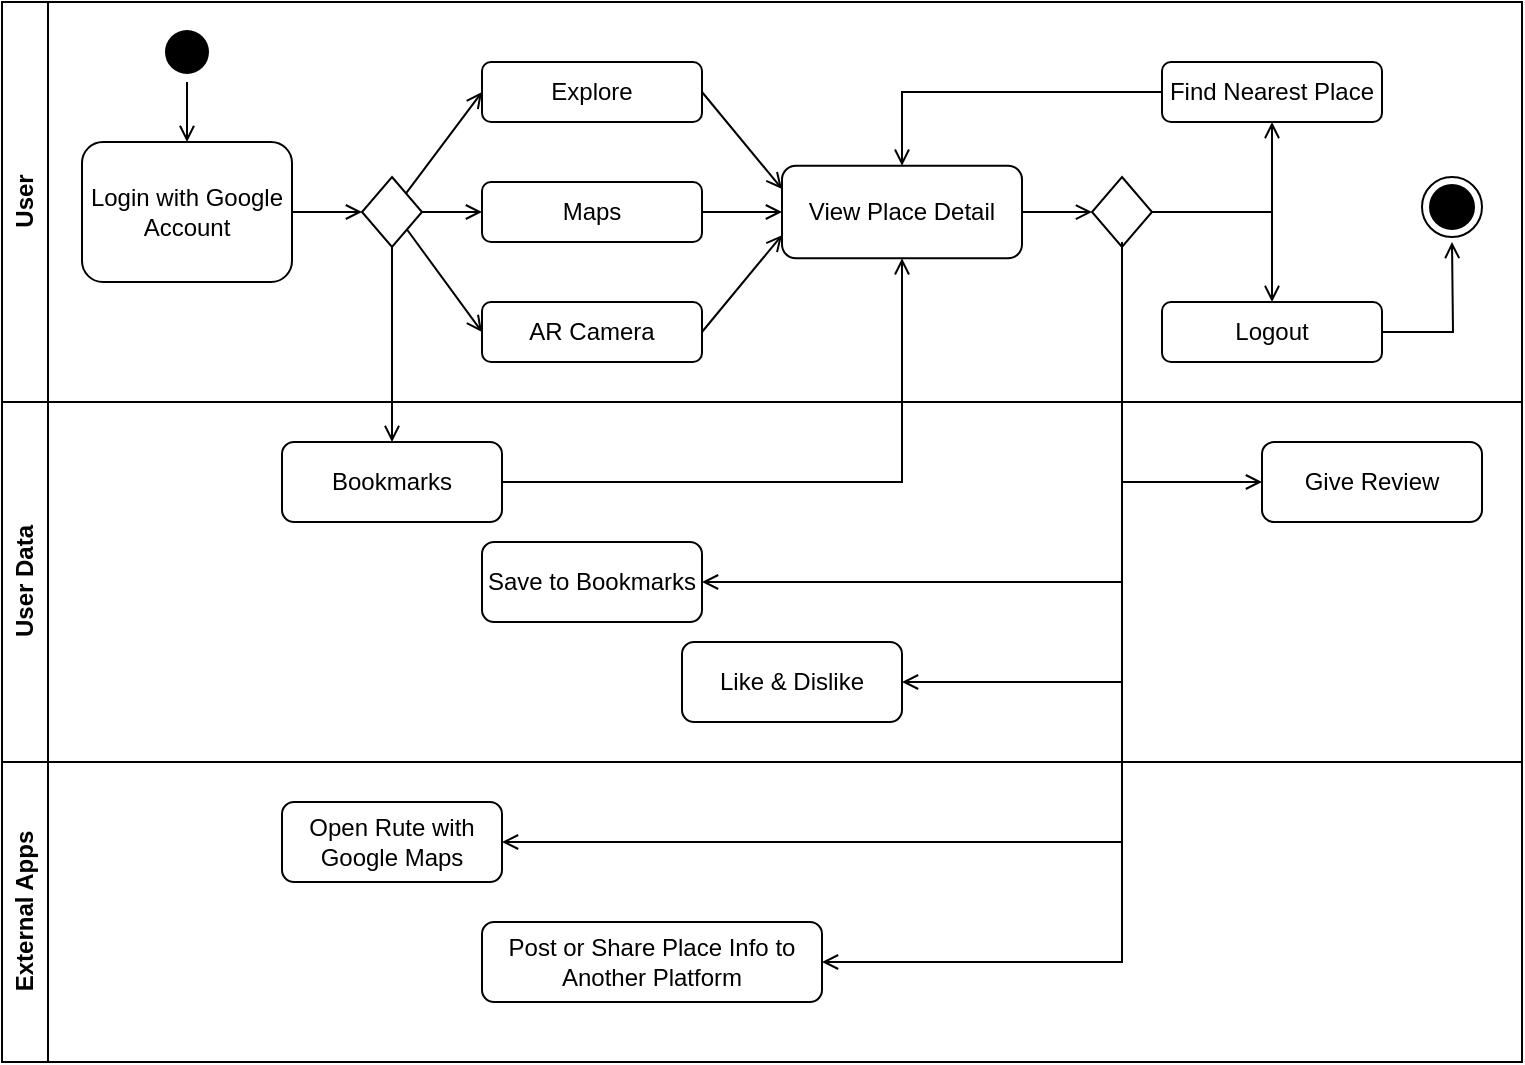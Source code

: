 <mxfile version="24.7.7">
  <diagram name="Page-1" id="e7e014a7-5840-1c2e-5031-d8a46d1fe8dd">
    <mxGraphModel dx="1095" dy="615" grid="1" gridSize="10" guides="1" tooltips="1" connect="1" arrows="1" fold="1" page="1" pageScale="1" pageWidth="1169" pageHeight="826" background="none" math="0" shadow="0">
      <root>
        <mxCell id="0" />
        <mxCell id="1" parent="0" />
        <mxCell id="rC1jzke7cSfcXqQ4rUpF-43" value="User Data" style="swimlane;horizontal=0;whiteSpace=wrap;html=1;" parent="1" vertex="1">
          <mxGeometry x="40" y="280" width="760" height="180" as="geometry" />
        </mxCell>
        <mxCell id="rC1jzke7cSfcXqQ4rUpF-50" value="Bookmarks" style="verticalAlign=middle;whiteSpace=wrap;rounded=1;" parent="rC1jzke7cSfcXqQ4rUpF-43" vertex="1">
          <mxGeometry x="140" y="20" width="110" height="40" as="geometry" />
        </mxCell>
        <mxCell id="rC1jzke7cSfcXqQ4rUpF-76" value="Save to Bookmarks" style="verticalAlign=middle;whiteSpace=wrap;rounded=1;" parent="rC1jzke7cSfcXqQ4rUpF-43" vertex="1">
          <mxGeometry x="240" y="70" width="110" height="40" as="geometry" />
        </mxCell>
        <mxCell id="rC1jzke7cSfcXqQ4rUpF-79" value="Like &amp; Dislike" style="verticalAlign=middle;whiteSpace=wrap;rounded=1;" parent="rC1jzke7cSfcXqQ4rUpF-43" vertex="1">
          <mxGeometry x="340" y="120" width="110" height="40" as="geometry" />
        </mxCell>
        <mxCell id="rC1jzke7cSfcXqQ4rUpF-95" value="Give Review" style="verticalAlign=middle;whiteSpace=wrap;rounded=1;" parent="rC1jzke7cSfcXqQ4rUpF-43" vertex="1">
          <mxGeometry x="630" y="20" width="110" height="40" as="geometry" />
        </mxCell>
        <mxCell id="rC1jzke7cSfcXqQ4rUpF-55" value="User" style="swimlane;horizontal=0;whiteSpace=wrap;html=1;" parent="1" vertex="1">
          <mxGeometry x="40" y="80" width="760" height="200" as="geometry" />
        </mxCell>
        <mxCell id="rC1jzke7cSfcXqQ4rUpF-56" style="edgeStyle=orthogonalEdgeStyle;rounded=0;orthogonalLoop=1;jettySize=auto;html=1;endArrow=open;endFill=0;" parent="rC1jzke7cSfcXqQ4rUpF-55" source="rC1jzke7cSfcXqQ4rUpF-57" target="rC1jzke7cSfcXqQ4rUpF-59" edge="1">
          <mxGeometry relative="1" as="geometry" />
        </mxCell>
        <mxCell id="rC1jzke7cSfcXqQ4rUpF-57" value="" style="ellipse;shape=startState;fillColor=#000000;strokeColor=none;" parent="rC1jzke7cSfcXqQ4rUpF-55" vertex="1">
          <mxGeometry x="77.5" y="10" width="30" height="30" as="geometry" />
        </mxCell>
        <mxCell id="rC1jzke7cSfcXqQ4rUpF-58" style="edgeStyle=orthogonalEdgeStyle;rounded=0;orthogonalLoop=1;jettySize=auto;html=1;entryX=0;entryY=0.5;entryDx=0;entryDy=0;endArrow=open;endFill=0;" parent="rC1jzke7cSfcXqQ4rUpF-55" source="rC1jzke7cSfcXqQ4rUpF-59" target="rC1jzke7cSfcXqQ4rUpF-60" edge="1">
          <mxGeometry relative="1" as="geometry" />
        </mxCell>
        <mxCell id="rC1jzke7cSfcXqQ4rUpF-59" value="Login with Google Account" style="verticalAlign=middle;whiteSpace=wrap;rounded=1;" parent="rC1jzke7cSfcXqQ4rUpF-55" vertex="1">
          <mxGeometry x="40" y="70" width="105" height="70" as="geometry" />
        </mxCell>
        <mxCell id="rC1jzke7cSfcXqQ4rUpF-60" value="" style="rhombus;whiteSpace=wrap;html=1;shadow=0;fillStyle=hatch;" parent="rC1jzke7cSfcXqQ4rUpF-55" vertex="1">
          <mxGeometry x="180" y="87.5" width="30" height="35" as="geometry" />
        </mxCell>
        <mxCell id="rC1jzke7cSfcXqQ4rUpF-61" value="Explore" style="verticalAlign=middle;whiteSpace=wrap;rounded=1;" parent="rC1jzke7cSfcXqQ4rUpF-55" vertex="1">
          <mxGeometry x="240" y="30" width="110" height="30" as="geometry" />
        </mxCell>
        <mxCell id="rC1jzke7cSfcXqQ4rUpF-62" value="Maps" style="verticalAlign=middle;whiteSpace=wrap;rounded=1;" parent="rC1jzke7cSfcXqQ4rUpF-55" vertex="1">
          <mxGeometry x="240" y="90" width="110" height="30" as="geometry" />
        </mxCell>
        <mxCell id="rC1jzke7cSfcXqQ4rUpF-63" value="AR Camera" style="verticalAlign=middle;whiteSpace=wrap;rounded=1;" parent="rC1jzke7cSfcXqQ4rUpF-55" vertex="1">
          <mxGeometry x="240" y="150" width="110" height="30" as="geometry" />
        </mxCell>
        <mxCell id="rC1jzke7cSfcXqQ4rUpF-65" style="rounded=0;orthogonalLoop=1;jettySize=auto;html=1;entryX=0;entryY=0.5;entryDx=0;entryDy=0;endArrow=open;endFill=0;" parent="rC1jzke7cSfcXqQ4rUpF-55" source="rC1jzke7cSfcXqQ4rUpF-60" target="rC1jzke7cSfcXqQ4rUpF-61" edge="1">
          <mxGeometry relative="1" as="geometry">
            <mxPoint x="185" y="115" as="sourcePoint" />
            <mxPoint x="230" y="115" as="targetPoint" />
          </mxGeometry>
        </mxCell>
        <mxCell id="rC1jzke7cSfcXqQ4rUpF-66" style="rounded=0;orthogonalLoop=1;jettySize=auto;html=1;entryX=0;entryY=0.5;entryDx=0;entryDy=0;endArrow=open;endFill=0;exitX=1;exitY=0.5;exitDx=0;exitDy=0;" parent="rC1jzke7cSfcXqQ4rUpF-55" source="rC1jzke7cSfcXqQ4rUpF-60" target="rC1jzke7cSfcXqQ4rUpF-62" edge="1">
          <mxGeometry relative="1" as="geometry">
            <mxPoint x="253" y="107" as="sourcePoint" />
            <mxPoint x="300" y="55" as="targetPoint" />
          </mxGeometry>
        </mxCell>
        <mxCell id="rC1jzke7cSfcXqQ4rUpF-67" style="rounded=0;orthogonalLoop=1;jettySize=auto;html=1;entryX=0;entryY=0.5;entryDx=0;entryDy=0;endArrow=open;endFill=0;exitX=1;exitY=1;exitDx=0;exitDy=0;" parent="rC1jzke7cSfcXqQ4rUpF-55" source="rC1jzke7cSfcXqQ4rUpF-60" target="rC1jzke7cSfcXqQ4rUpF-63" edge="1">
          <mxGeometry relative="1" as="geometry">
            <mxPoint x="260" y="115" as="sourcePoint" />
            <mxPoint x="300" y="115" as="targetPoint" />
          </mxGeometry>
        </mxCell>
        <mxCell id="rC1jzke7cSfcXqQ4rUpF-77" style="edgeStyle=orthogonalEdgeStyle;rounded=0;orthogonalLoop=1;jettySize=auto;html=1;entryX=0;entryY=0.5;entryDx=0;entryDy=0;endArrow=open;endFill=0;" parent="rC1jzke7cSfcXqQ4rUpF-55" source="rC1jzke7cSfcXqQ4rUpF-70" target="rC1jzke7cSfcXqQ4rUpF-75" edge="1">
          <mxGeometry relative="1" as="geometry" />
        </mxCell>
        <mxCell id="rC1jzke7cSfcXqQ4rUpF-70" value="View Place Detail" style="verticalAlign=middle;whiteSpace=wrap;rounded=1;" parent="rC1jzke7cSfcXqQ4rUpF-55" vertex="1">
          <mxGeometry x="390" y="81.88" width="120" height="46.25" as="geometry" />
        </mxCell>
        <mxCell id="rC1jzke7cSfcXqQ4rUpF-71" style="rounded=0;orthogonalLoop=1;jettySize=auto;html=1;entryX=0;entryY=0.5;entryDx=0;entryDy=0;endArrow=open;endFill=0;exitX=1;exitY=0.5;exitDx=0;exitDy=0;" parent="rC1jzke7cSfcXqQ4rUpF-55" source="rC1jzke7cSfcXqQ4rUpF-62" target="rC1jzke7cSfcXqQ4rUpF-70" edge="1">
          <mxGeometry relative="1" as="geometry">
            <mxPoint x="253" y="107" as="sourcePoint" />
            <mxPoint x="300" y="55" as="targetPoint" />
          </mxGeometry>
        </mxCell>
        <mxCell id="rC1jzke7cSfcXqQ4rUpF-72" style="rounded=0;orthogonalLoop=1;jettySize=auto;html=1;entryX=0;entryY=0.75;entryDx=0;entryDy=0;endArrow=open;endFill=0;exitX=1;exitY=0.5;exitDx=0;exitDy=0;" parent="rC1jzke7cSfcXqQ4rUpF-55" source="rC1jzke7cSfcXqQ4rUpF-63" target="rC1jzke7cSfcXqQ4rUpF-70" edge="1">
          <mxGeometry relative="1" as="geometry">
            <mxPoint x="410" y="115" as="sourcePoint" />
            <mxPoint x="490" y="115" as="targetPoint" />
          </mxGeometry>
        </mxCell>
        <mxCell id="rC1jzke7cSfcXqQ4rUpF-73" style="rounded=0;orthogonalLoop=1;jettySize=auto;html=1;entryX=0;entryY=0.25;entryDx=0;entryDy=0;endArrow=open;endFill=0;exitX=1;exitY=0.5;exitDx=0;exitDy=0;" parent="rC1jzke7cSfcXqQ4rUpF-55" source="rC1jzke7cSfcXqQ4rUpF-61" target="rC1jzke7cSfcXqQ4rUpF-70" edge="1">
          <mxGeometry relative="1" as="geometry">
            <mxPoint x="410" y="115" as="sourcePoint" />
            <mxPoint x="490" y="115" as="targetPoint" />
          </mxGeometry>
        </mxCell>
        <mxCell id="rC1jzke7cSfcXqQ4rUpF-82" style="edgeStyle=orthogonalEdgeStyle;rounded=0;orthogonalLoop=1;jettySize=auto;html=1;entryX=0.5;entryY=1;entryDx=0;entryDy=0;endArrow=open;endFill=0;" parent="rC1jzke7cSfcXqQ4rUpF-55" source="rC1jzke7cSfcXqQ4rUpF-75" target="rC1jzke7cSfcXqQ4rUpF-81" edge="1">
          <mxGeometry relative="1" as="geometry" />
        </mxCell>
        <mxCell id="rC1jzke7cSfcXqQ4rUpF-75" value="" style="rhombus;whiteSpace=wrap;html=1;" parent="rC1jzke7cSfcXqQ4rUpF-55" vertex="1">
          <mxGeometry x="545" y="87.51" width="30" height="35" as="geometry" />
        </mxCell>
        <mxCell id="rC1jzke7cSfcXqQ4rUpF-83" style="edgeStyle=orthogonalEdgeStyle;rounded=0;orthogonalLoop=1;jettySize=auto;html=1;entryX=0.5;entryY=0;entryDx=0;entryDy=0;endArrow=open;endFill=0;" parent="rC1jzke7cSfcXqQ4rUpF-55" source="rC1jzke7cSfcXqQ4rUpF-81" target="rC1jzke7cSfcXqQ4rUpF-70" edge="1">
          <mxGeometry relative="1" as="geometry" />
        </mxCell>
        <mxCell id="rC1jzke7cSfcXqQ4rUpF-81" value="Find Nearest Place" style="verticalAlign=middle;whiteSpace=wrap;rounded=1;" parent="rC1jzke7cSfcXqQ4rUpF-55" vertex="1">
          <mxGeometry x="580" y="30" width="110" height="30" as="geometry" />
        </mxCell>
        <mxCell id="rC1jzke7cSfcXqQ4rUpF-93" style="edgeStyle=orthogonalEdgeStyle;rounded=0;orthogonalLoop=1;jettySize=auto;html=1;entryX=0.5;entryY=1;entryDx=0;entryDy=0;endArrow=open;endFill=0;" parent="rC1jzke7cSfcXqQ4rUpF-55" source="rC1jzke7cSfcXqQ4rUpF-91" edge="1">
          <mxGeometry relative="1" as="geometry">
            <mxPoint x="725" y="120" as="targetPoint" />
          </mxGeometry>
        </mxCell>
        <mxCell id="rC1jzke7cSfcXqQ4rUpF-91" value="Logout" style="verticalAlign=middle;whiteSpace=wrap;rounded=1;" parent="rC1jzke7cSfcXqQ4rUpF-55" vertex="1">
          <mxGeometry x="580" y="150" width="110" height="30" as="geometry" />
        </mxCell>
        <mxCell id="rC1jzke7cSfcXqQ4rUpF-92" style="edgeStyle=orthogonalEdgeStyle;rounded=0;orthogonalLoop=1;jettySize=auto;html=1;entryX=0.5;entryY=0;entryDx=0;entryDy=0;endArrow=open;endFill=0;exitX=1;exitY=0.5;exitDx=0;exitDy=0;" parent="rC1jzke7cSfcXqQ4rUpF-55" source="rC1jzke7cSfcXqQ4rUpF-75" target="rC1jzke7cSfcXqQ4rUpF-91" edge="1">
          <mxGeometry relative="1" as="geometry">
            <mxPoint x="585" y="115" as="sourcePoint" />
            <mxPoint x="645" y="70" as="targetPoint" />
          </mxGeometry>
        </mxCell>
        <mxCell id="rC1jzke7cSfcXqQ4rUpF-94" value="" style="ellipse;html=1;shape=endState;fillColor=#000000;strokeColor=#000000;" parent="rC1jzke7cSfcXqQ4rUpF-55" vertex="1">
          <mxGeometry x="710" y="87.5" width="30" height="30" as="geometry" />
        </mxCell>
        <mxCell id="rC1jzke7cSfcXqQ4rUpF-68" style="rounded=0;orthogonalLoop=1;jettySize=auto;html=1;entryX=0.5;entryY=0;entryDx=0;entryDy=0;endArrow=open;endFill=0;exitX=0.5;exitY=1;exitDx=0;exitDy=0;edgeStyle=orthogonalEdgeStyle;" parent="1" source="rC1jzke7cSfcXqQ4rUpF-60" target="rC1jzke7cSfcXqQ4rUpF-50" edge="1">
          <mxGeometry relative="1" as="geometry">
            <mxPoint x="292" y="204" as="sourcePoint" />
            <mxPoint x="340" y="255" as="targetPoint" />
          </mxGeometry>
        </mxCell>
        <mxCell id="rC1jzke7cSfcXqQ4rUpF-74" style="edgeStyle=orthogonalEdgeStyle;rounded=0;orthogonalLoop=1;jettySize=auto;html=1;exitX=1;exitY=0.5;exitDx=0;exitDy=0;entryX=0.5;entryY=1;entryDx=0;entryDy=0;endArrow=open;endFill=0;" parent="1" source="rC1jzke7cSfcXqQ4rUpF-50" target="rC1jzke7cSfcXqQ4rUpF-70" edge="1">
          <mxGeometry relative="1" as="geometry">
            <mxPoint x="550" y="230" as="targetPoint" />
          </mxGeometry>
        </mxCell>
        <mxCell id="rC1jzke7cSfcXqQ4rUpF-78" style="edgeStyle=orthogonalEdgeStyle;rounded=0;orthogonalLoop=1;jettySize=auto;html=1;exitX=0.5;exitY=1;exitDx=0;exitDy=0;entryX=1;entryY=0.5;entryDx=0;entryDy=0;endArrow=open;endFill=0;" parent="1" source="rC1jzke7cSfcXqQ4rUpF-75" target="rC1jzke7cSfcXqQ4rUpF-76" edge="1">
          <mxGeometry relative="1" as="geometry">
            <mxPoint x="500" y="218" as="targetPoint" />
            <mxPoint x="300" y="350" as="sourcePoint" />
          </mxGeometry>
        </mxCell>
        <mxCell id="rC1jzke7cSfcXqQ4rUpF-80" style="edgeStyle=orthogonalEdgeStyle;rounded=0;orthogonalLoop=1;jettySize=auto;html=1;exitX=0.5;exitY=1;exitDx=0;exitDy=0;entryX=1;entryY=0.5;entryDx=0;entryDy=0;endArrow=open;endFill=0;" parent="1" source="rC1jzke7cSfcXqQ4rUpF-75" target="rC1jzke7cSfcXqQ4rUpF-79" edge="1">
          <mxGeometry relative="1" as="geometry">
            <mxPoint x="430" y="390" as="targetPoint" />
            <mxPoint x="610" y="213" as="sourcePoint" />
          </mxGeometry>
        </mxCell>
        <mxCell id="rC1jzke7cSfcXqQ4rUpF-84" value="External Apps" style="swimlane;horizontal=0;whiteSpace=wrap;html=1;" parent="1" vertex="1">
          <mxGeometry x="40" y="460" width="760" height="150" as="geometry" />
        </mxCell>
        <mxCell id="rC1jzke7cSfcXqQ4rUpF-85" value="Open Rute with Google Maps" style="verticalAlign=middle;whiteSpace=wrap;rounded=1;" parent="rC1jzke7cSfcXqQ4rUpF-84" vertex="1">
          <mxGeometry x="140" y="20" width="110" height="40" as="geometry" />
        </mxCell>
        <mxCell id="rC1jzke7cSfcXqQ4rUpF-87" value="Post or Share Place Info to Another Platform" style="verticalAlign=middle;whiteSpace=wrap;rounded=1;" parent="rC1jzke7cSfcXqQ4rUpF-84" vertex="1">
          <mxGeometry x="240" y="80" width="170" height="40" as="geometry" />
        </mxCell>
        <mxCell id="rC1jzke7cSfcXqQ4rUpF-86" style="edgeStyle=orthogonalEdgeStyle;rounded=0;orthogonalLoop=1;jettySize=auto;html=1;exitX=0.5;exitY=1;exitDx=0;exitDy=0;entryX=1;entryY=0.5;entryDx=0;entryDy=0;endArrow=open;endFill=0;" parent="1" source="rC1jzke7cSfcXqQ4rUpF-75" target="rC1jzke7cSfcXqQ4rUpF-85" edge="1">
          <mxGeometry relative="1" as="geometry">
            <mxPoint x="500" y="430" as="targetPoint" />
            <mxPoint x="610" y="213" as="sourcePoint" />
          </mxGeometry>
        </mxCell>
        <mxCell id="rC1jzke7cSfcXqQ4rUpF-88" style="edgeStyle=orthogonalEdgeStyle;rounded=0;orthogonalLoop=1;jettySize=auto;html=1;exitX=0.5;exitY=1;exitDx=0;exitDy=0;entryX=1;entryY=0.5;entryDx=0;entryDy=0;endArrow=open;endFill=0;" parent="1" source="rC1jzke7cSfcXqQ4rUpF-75" target="rC1jzke7cSfcXqQ4rUpF-87" edge="1">
          <mxGeometry relative="1" as="geometry">
            <mxPoint x="300" y="510" as="targetPoint" />
            <mxPoint x="610" y="213" as="sourcePoint" />
          </mxGeometry>
        </mxCell>
        <mxCell id="rC1jzke7cSfcXqQ4rUpF-96" style="edgeStyle=orthogonalEdgeStyle;rounded=0;orthogonalLoop=1;jettySize=auto;html=1;entryX=0;entryY=0.5;entryDx=0;entryDy=0;endArrow=open;endFill=0;" parent="1" target="rC1jzke7cSfcXqQ4rUpF-95" edge="1">
          <mxGeometry relative="1" as="geometry">
            <mxPoint x="400" y="380" as="targetPoint" />
            <mxPoint x="600" y="200" as="sourcePoint" />
            <Array as="points">
              <mxPoint x="600" y="320" />
            </Array>
          </mxGeometry>
        </mxCell>
      </root>
    </mxGraphModel>
  </diagram>
</mxfile>
